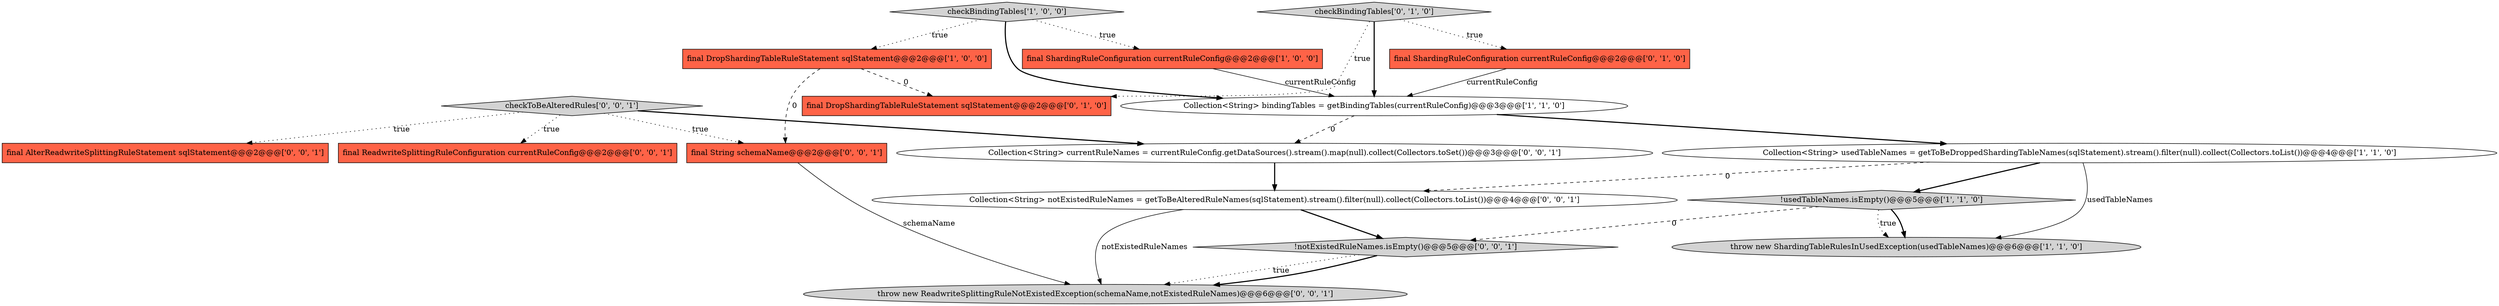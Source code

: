 digraph {
12 [style = filled, label = "checkToBeAlteredRules['0', '0', '1']", fillcolor = lightgray, shape = diamond image = "AAA0AAABBB3BBB"];
11 [style = filled, label = "!notExistedRuleNames.isEmpty()@@@5@@@['0', '0', '1']", fillcolor = lightgray, shape = diamond image = "AAA0AAABBB3BBB"];
4 [style = filled, label = "final DropShardingTableRuleStatement sqlStatement@@@2@@@['1', '0', '0']", fillcolor = tomato, shape = box image = "AAA1AAABBB1BBB"];
13 [style = filled, label = "throw new ReadwriteSplittingRuleNotExistedException(schemaName,notExistedRuleNames)@@@6@@@['0', '0', '1']", fillcolor = lightgray, shape = ellipse image = "AAA0AAABBB3BBB"];
8 [style = filled, label = "checkBindingTables['0', '1', '0']", fillcolor = lightgray, shape = diamond image = "AAA0AAABBB2BBB"];
17 [style = filled, label = "final String schemaName@@@2@@@['0', '0', '1']", fillcolor = tomato, shape = box image = "AAA0AAABBB3BBB"];
2 [style = filled, label = "!usedTableNames.isEmpty()@@@5@@@['1', '1', '0']", fillcolor = lightgray, shape = diamond image = "AAA0AAABBB1BBB"];
10 [style = filled, label = "Collection<String> notExistedRuleNames = getToBeAlteredRuleNames(sqlStatement).stream().filter(null).collect(Collectors.toList())@@@4@@@['0', '0', '1']", fillcolor = white, shape = ellipse image = "AAA0AAABBB3BBB"];
14 [style = filled, label = "final AlterReadwriteSplittingRuleStatement sqlStatement@@@2@@@['0', '0', '1']", fillcolor = tomato, shape = box image = "AAA0AAABBB3BBB"];
7 [style = filled, label = "final ShardingRuleConfiguration currentRuleConfig@@@2@@@['0', '1', '0']", fillcolor = tomato, shape = box image = "AAA0AAABBB2BBB"];
6 [style = filled, label = "throw new ShardingTableRulesInUsedException(usedTableNames)@@@6@@@['1', '1', '0']", fillcolor = lightgray, shape = ellipse image = "AAA0AAABBB1BBB"];
15 [style = filled, label = "Collection<String> currentRuleNames = currentRuleConfig.getDataSources().stream().map(null).collect(Collectors.toSet())@@@3@@@['0', '0', '1']", fillcolor = white, shape = ellipse image = "AAA0AAABBB3BBB"];
9 [style = filled, label = "final DropShardingTableRuleStatement sqlStatement@@@2@@@['0', '1', '0']", fillcolor = tomato, shape = box image = "AAA1AAABBB2BBB"];
1 [style = filled, label = "Collection<String> usedTableNames = getToBeDroppedShardingTableNames(sqlStatement).stream().filter(null).collect(Collectors.toList())@@@4@@@['1', '1', '0']", fillcolor = white, shape = ellipse image = "AAA0AAABBB1BBB"];
3 [style = filled, label = "final ShardingRuleConfiguration currentRuleConfig@@@2@@@['1', '0', '0']", fillcolor = tomato, shape = box image = "AAA0AAABBB1BBB"];
16 [style = filled, label = "final ReadwriteSplittingRuleConfiguration currentRuleConfig@@@2@@@['0', '0', '1']", fillcolor = tomato, shape = box image = "AAA0AAABBB3BBB"];
0 [style = filled, label = "Collection<String> bindingTables = getBindingTables(currentRuleConfig)@@@3@@@['1', '1', '0']", fillcolor = white, shape = ellipse image = "AAA0AAABBB1BBB"];
5 [style = filled, label = "checkBindingTables['1', '0', '0']", fillcolor = lightgray, shape = diamond image = "AAA0AAABBB1BBB"];
12->17 [style = dotted, label="true"];
15->10 [style = bold, label=""];
10->13 [style = solid, label="notExistedRuleNames"];
4->17 [style = dashed, label="0"];
2->6 [style = bold, label=""];
3->0 [style = solid, label="currentRuleConfig"];
12->15 [style = bold, label=""];
0->15 [style = dashed, label="0"];
1->6 [style = solid, label="usedTableNames"];
8->7 [style = dotted, label="true"];
7->0 [style = solid, label="currentRuleConfig"];
11->13 [style = dotted, label="true"];
1->10 [style = dashed, label="0"];
5->3 [style = dotted, label="true"];
5->4 [style = dotted, label="true"];
8->0 [style = bold, label=""];
12->14 [style = dotted, label="true"];
4->9 [style = dashed, label="0"];
5->0 [style = bold, label=""];
12->16 [style = dotted, label="true"];
2->6 [style = dotted, label="true"];
0->1 [style = bold, label=""];
11->13 [style = bold, label=""];
2->11 [style = dashed, label="0"];
1->2 [style = bold, label=""];
8->9 [style = dotted, label="true"];
17->13 [style = solid, label="schemaName"];
10->11 [style = bold, label=""];
}
